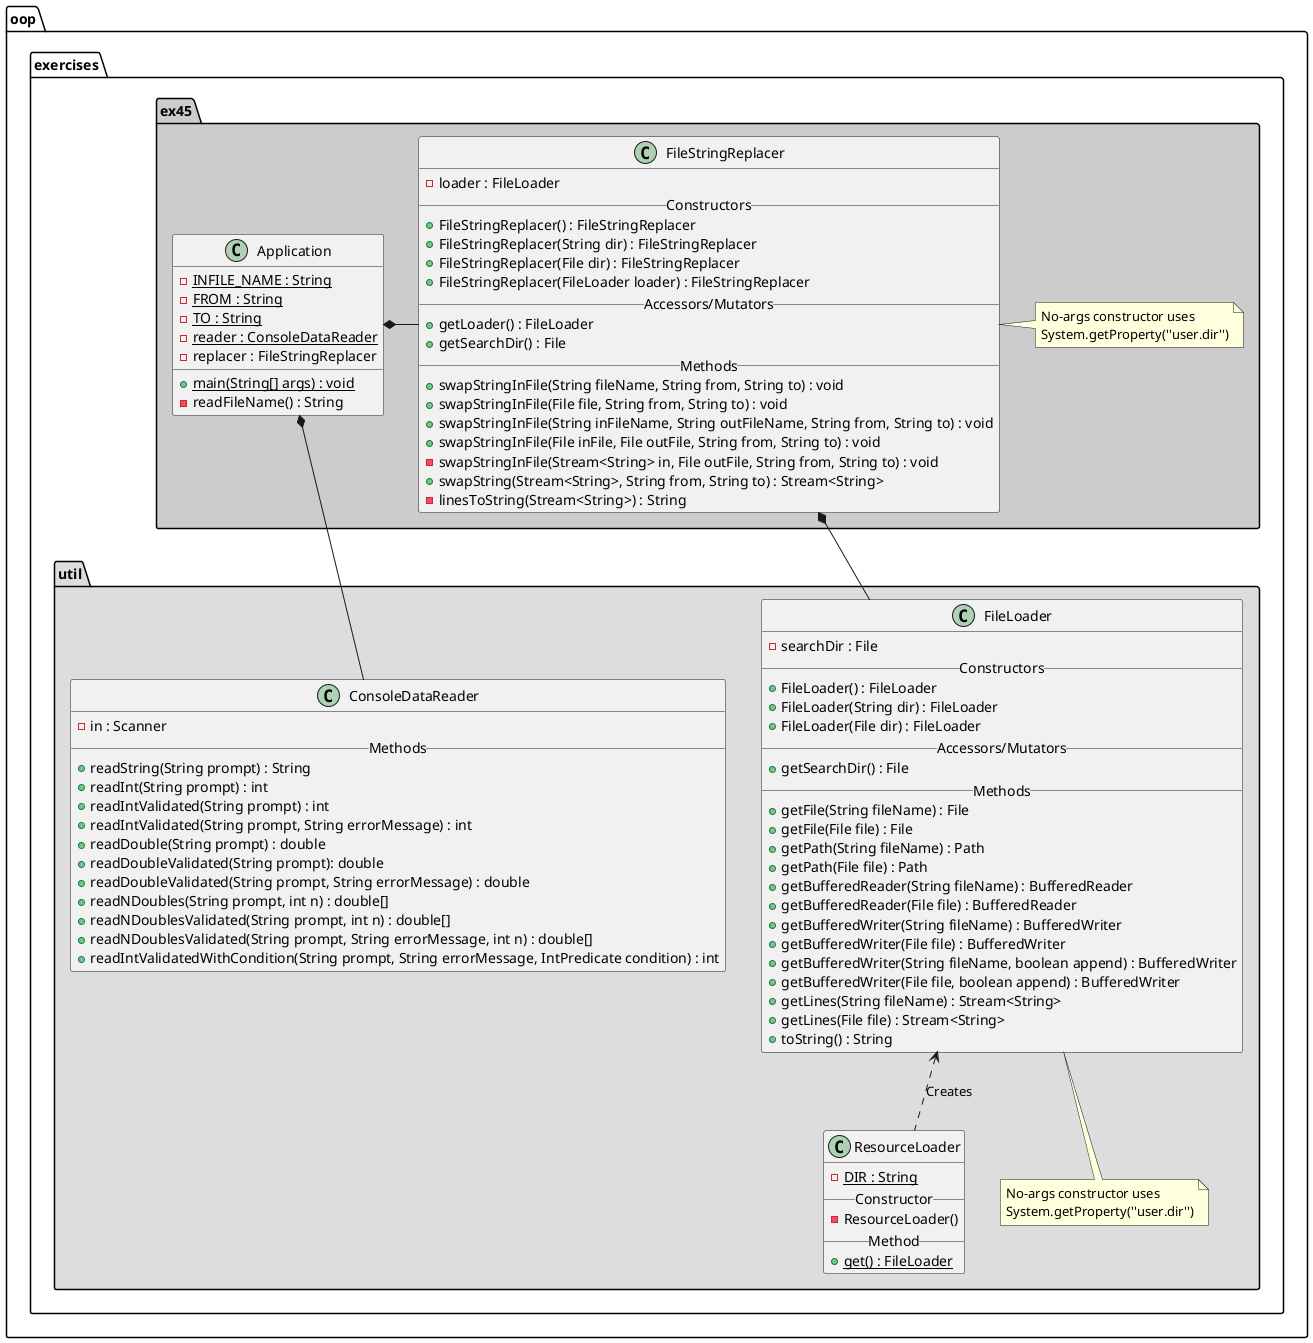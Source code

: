 @startuml

package oop.exercises.ex45 #CCCCCC{
    class Application {
        - {static} INFILE_NAME : String
        - {static} FROM : String
        - {static} TO : String
        - {static} reader : ConsoleDataReader
        - replacer : FileStringReplacer

        + {static} main(String[] args) : void
        - readFileName() : String
    }

    class FileStringReplacer {
        - loader : FileLoader
        __Constructors__
        + FileStringReplacer() : FileStringReplacer
        + FileStringReplacer(String dir) : FileStringReplacer
        + FileStringReplacer(File dir) : FileStringReplacer
        + FileStringReplacer(FileLoader loader) : FileStringReplacer
        __Accessors/Mutators__
        + getLoader() : FileLoader
        + getSearchDir() : File
        __Methods__
        + swapStringInFile(String fileName, String from, String to) : void
        + swapStringInFile(File file, String from, String to) : void
        + swapStringInFile(String inFileName, String outFileName, String from, String to) : void
        + swapStringInFile(File inFile, File outFile, String from, String to) : void
        - swapStringInFile(Stream<String> in, File outFile, String from, String to) : void
        + swapString(Stream<String>, String from, String to) : Stream<String>
        - linesToString(Stream<String>) : String
    }

    note "No-args constructor uses\nSystem.getProperty(''user.dir'')" as emptyConstructorNoteEx45
    FileStringReplacer . emptyConstructorNoteEx45

    Application *- FileStringReplacer
}

package oop.exercises.util #DDDDDD{
    class FileLoader {
        - searchDir : File
        __Constructors__
        + FileLoader() : FileLoader
        + FileLoader(String dir) : FileLoader
        + FileLoader(File dir) : FileLoader
        __Accessors/Mutators__
        + getSearchDir() : File
        __Methods__
        + getFile(String fileName) : File
        + getFile(File file) : File
        + getPath(String fileName) : Path
        + getPath(File file) : Path
        + getBufferedReader(String fileName) : BufferedReader
        + getBufferedReader(File file) : BufferedReader
        + getBufferedWriter(String fileName) : BufferedWriter
        + getBufferedWriter(File file) : BufferedWriter
        + getBufferedWriter(String fileName, boolean append) : BufferedWriter
        + getBufferedWriter(File file, boolean append) : BufferedWriter
        + getLines(String fileName) : Stream<String>
        + getLines(File file) : Stream<String>
        + toString() : String
   }

    class ResourceLoader {
        - {static} DIR : String
        __Constructor__
        - ResourceLoader()
        __Method__
        + {static} get() : FileLoader
    }

    class ConsoleDataReader {
        - in : Scanner
        __Methods__
        + readString(String prompt) : String
        + readInt(String prompt) : int
        + readIntValidated(String prompt) : int
        + readIntValidated(String prompt, String errorMessage) : int
        + readDouble(String prompt) : double
        + readDoubleValidated(String prompt): double
        + readDoubleValidated(String prompt, String errorMessage) : double
        + readNDoubles(String prompt, int n) : double[]
        + readNDoublesValidated(String prompt, int n) : double[]
        + readNDoublesValidated(String prompt, String errorMessage, int n) : double[]
        + readIntValidatedWithCondition(String prompt, String errorMessage, IntPredicate condition) : int
    }

    FileLoader <.. ResourceLoader : "Creates"

    note "No-args constructor uses\nSystem.getProperty(''user.dir'')" as emptyConstructorNote
    FileLoader .. emptyConstructorNote

    Application *-- ConsoleDataReader
    FileStringReplacer *- FileLoader
}

@enduml
